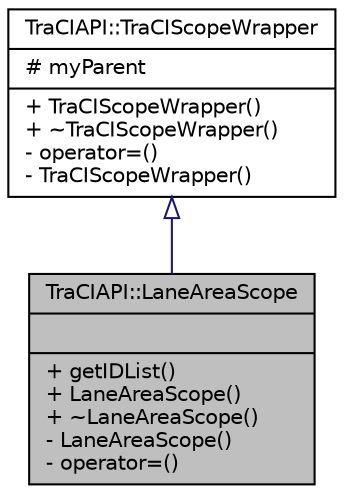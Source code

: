 digraph "TraCIAPI::LaneAreaScope"
{
  edge [fontname="Helvetica",fontsize="10",labelfontname="Helvetica",labelfontsize="10"];
  node [fontname="Helvetica",fontsize="10",shape=record];
  Node0 [label="{TraCIAPI::LaneAreaScope\n||+ getIDList()\l+ LaneAreaScope()\l+ ~LaneAreaScope()\l- LaneAreaScope()\l- operator=()\l}",height=0.2,width=0.4,color="black", fillcolor="grey75", style="filled", fontcolor="black"];
  Node1 -> Node0 [dir="back",color="midnightblue",fontsize="10",style="solid",arrowtail="onormal",fontname="Helvetica"];
  Node1 [label="{TraCIAPI::TraCIScopeWrapper\n|# myParent\l|+ TraCIScopeWrapper()\l+ ~TraCIScopeWrapper()\l- operator=()\l- TraCIScopeWrapper()\l}",height=0.2,width=0.4,color="black", fillcolor="white", style="filled",URL="$de/da7/class_tra_c_i_a_p_i_1_1_tra_c_i_scope_wrapper.html",tooltip="An abstract interface for accessing type-dependent values. "];
}
